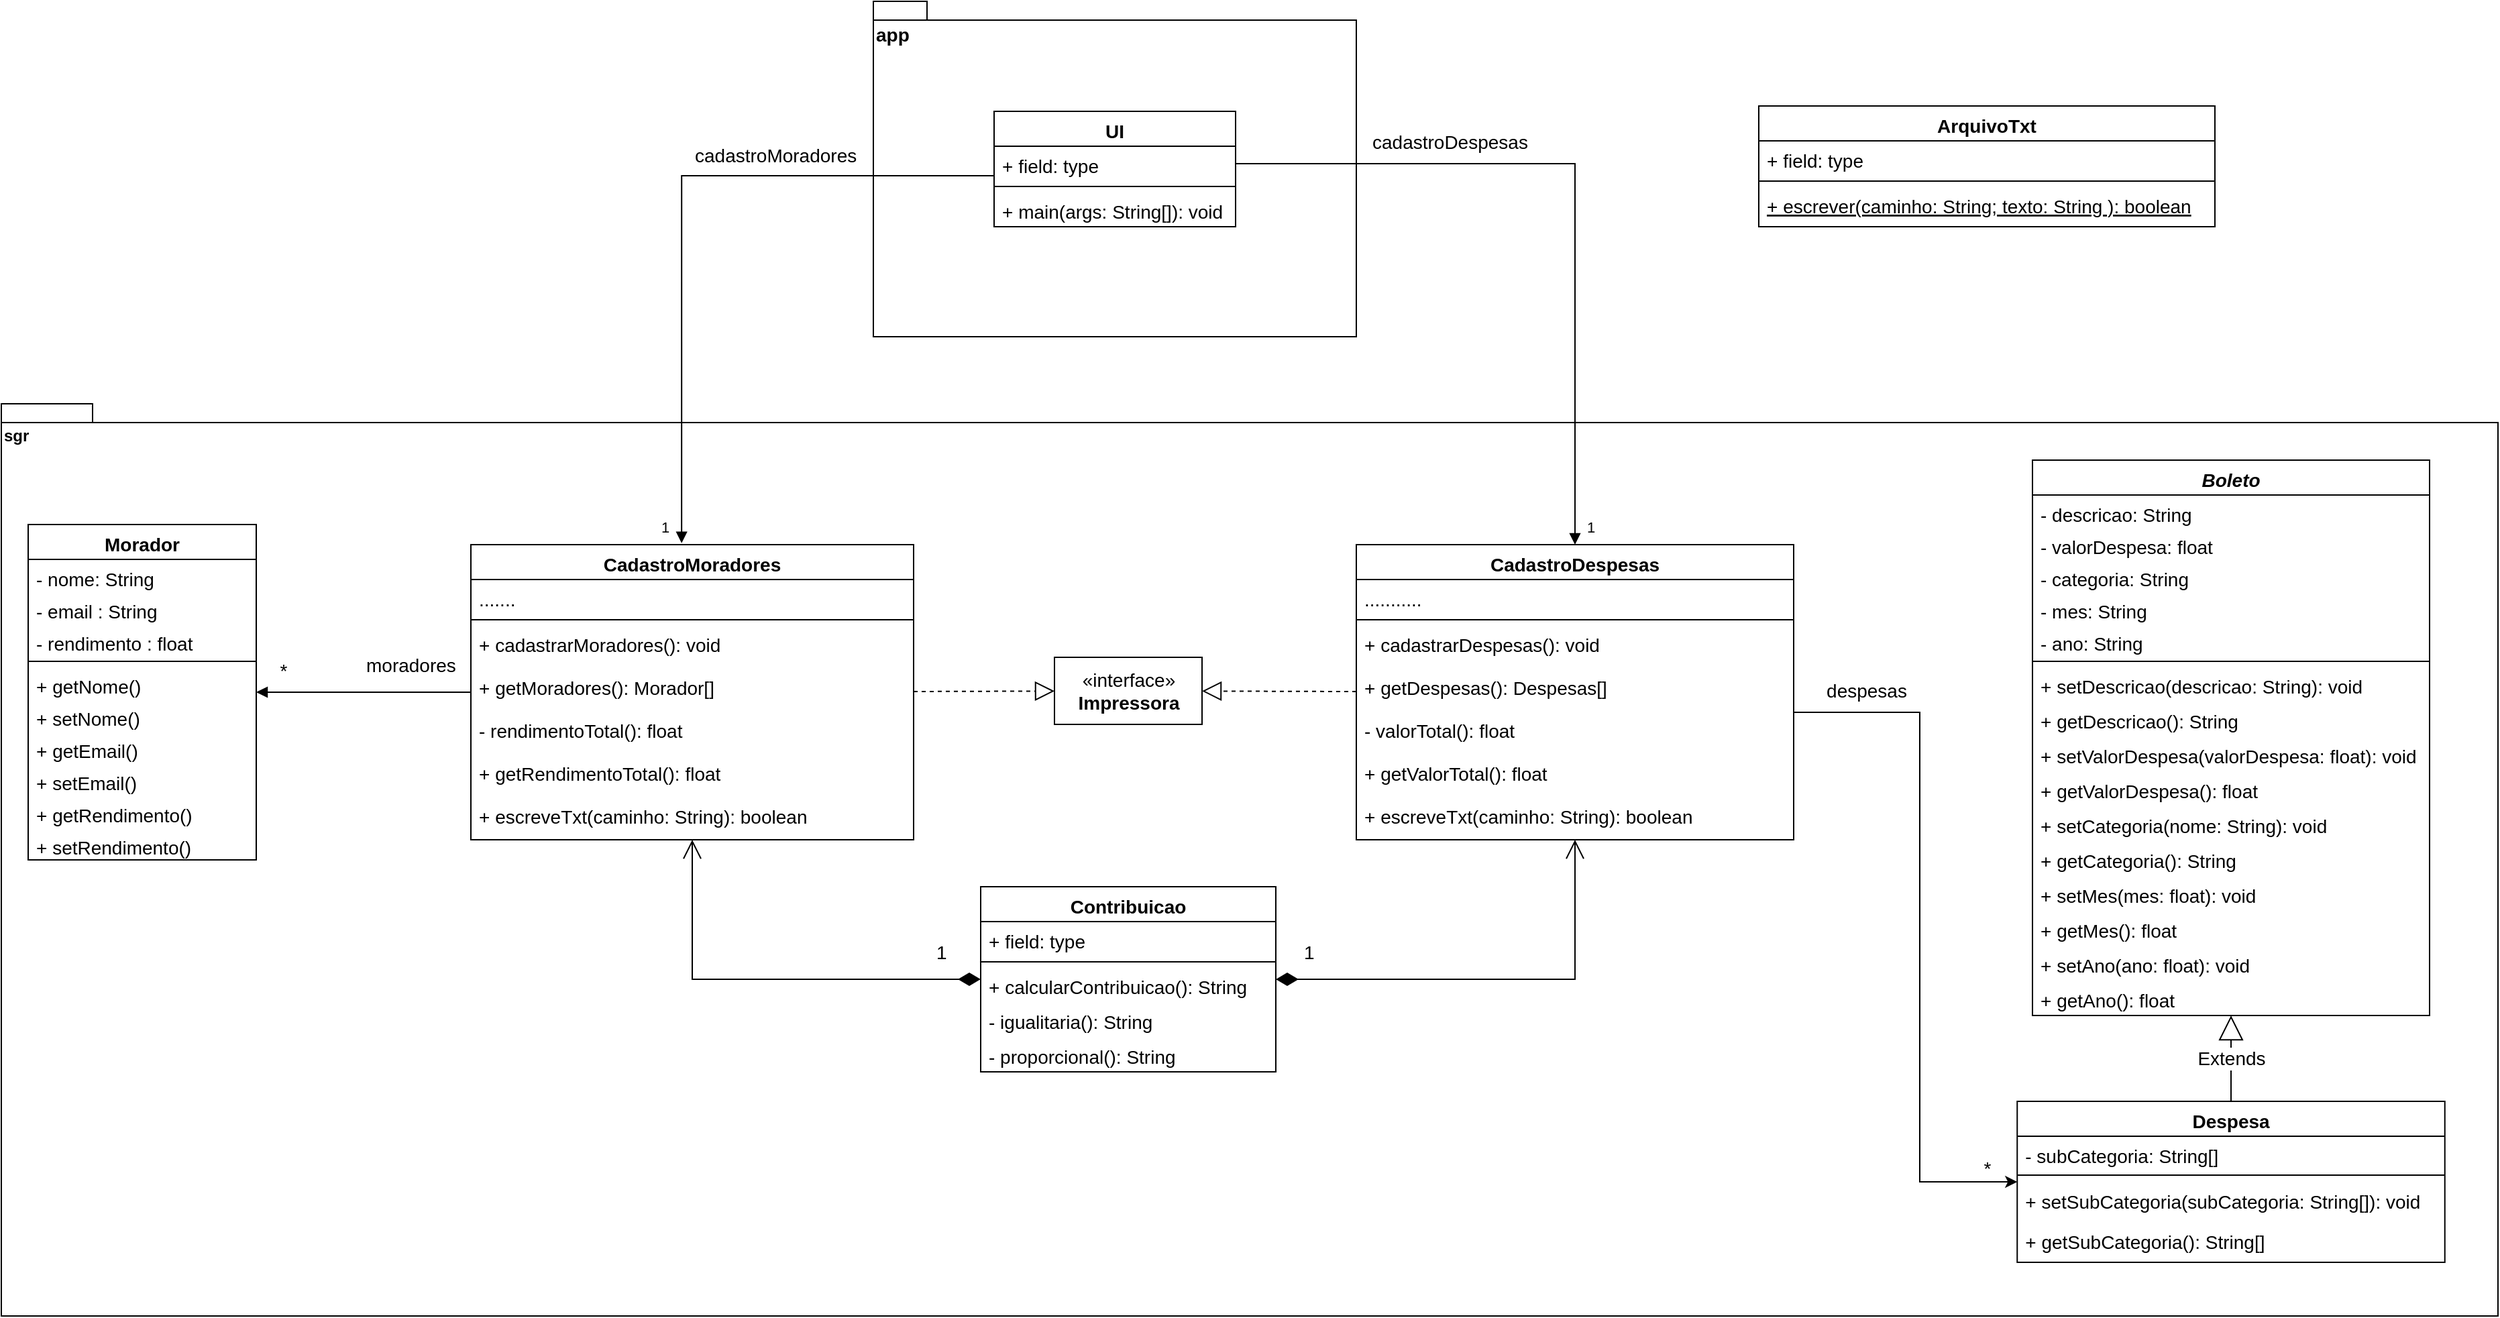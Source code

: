 <mxfile version="15.5.2" type="google"><diagram id="C5RBs43oDa-KdzZeNtuy" name="Page-1"><mxGraphModel dx="1021" dy="567" grid="1" gridSize="10" guides="1" tooltips="1" connect="1" arrows="1" fold="1" page="1" pageScale="1" pageWidth="827" pageHeight="1169" math="0" shadow="0"><root><mxCell id="WIyWlLk6GJQsqaUBKTNV-0"/><mxCell id="WIyWlLk6GJQsqaUBKTNV-1" parent="WIyWlLk6GJQsqaUBKTNV-0"/><mxCell id="xNXWVKMAMN7L08OLfPAN-0" value="&lt;div&gt;&lt;span&gt;sgr&lt;/span&gt;&lt;/div&gt;" style="shape=folder;fontStyle=1;spacingTop=10;tabWidth=40;tabHeight=14;tabPosition=left;html=1;align=left;verticalAlign=top;" parent="WIyWlLk6GJQsqaUBKTNV-1" vertex="1"><mxGeometry x="20" y="320" width="1861" height="680" as="geometry"/></mxCell><mxCell id="u0pGRMIQqxyopyg7J2VD-4" value="app" style="shape=folder;fontStyle=1;spacingTop=10;tabWidth=40;tabHeight=14;tabPosition=left;html=1;align=left;verticalAlign=top;fontSize=14;" parent="WIyWlLk6GJQsqaUBKTNV-1" vertex="1"><mxGeometry x="670" y="20" width="360" height="250" as="geometry"/></mxCell><mxCell id="zkfFHV4jXpPFQw0GAbJ--0" value="Morador" style="swimlane;fontStyle=1;align=center;verticalAlign=top;childLayout=stackLayout;horizontal=1;startSize=26;horizontalStack=0;resizeParent=1;resizeLast=0;collapsible=1;marginBottom=0;rounded=0;shadow=0;strokeWidth=1;fontSize=14;" parent="WIyWlLk6GJQsqaUBKTNV-1" vertex="1"><mxGeometry x="40" y="410" width="170" height="250" as="geometry"><mxRectangle x="230" y="140" width="160" height="26" as="alternateBounds"/></mxGeometry></mxCell><mxCell id="puoNkFgo_U0TkvvRev2m-22" value="- nome: String" style="text;align=left;verticalAlign=top;spacingLeft=4;spacingRight=4;overflow=hidden;rotatable=0;points=[[0,0.5],[1,0.5]];portConstraint=eastwest;fontSize=14;" parent="zkfFHV4jXpPFQw0GAbJ--0" vertex="1"><mxGeometry y="26" width="170" height="24" as="geometry"/></mxCell><mxCell id="puoNkFgo_U0TkvvRev2m-23" value="- email : String" style="text;align=left;verticalAlign=top;spacingLeft=4;spacingRight=4;overflow=hidden;rotatable=0;points=[[0,0.5],[1,0.5]];portConstraint=eastwest;fontSize=14;" parent="zkfFHV4jXpPFQw0GAbJ--0" vertex="1"><mxGeometry y="50" width="170" height="24" as="geometry"/></mxCell><mxCell id="zkfFHV4jXpPFQw0GAbJ--1" value="- rendimento : float" style="text;align=left;verticalAlign=top;spacingLeft=4;spacingRight=4;overflow=hidden;rotatable=0;points=[[0,0.5],[1,0.5]];portConstraint=eastwest;fontSize=14;" parent="zkfFHV4jXpPFQw0GAbJ--0" vertex="1"><mxGeometry y="74" width="170" height="24" as="geometry"/></mxCell><mxCell id="zkfFHV4jXpPFQw0GAbJ--4" value="" style="line;html=1;strokeWidth=1;align=left;verticalAlign=middle;spacingTop=-1;spacingLeft=3;spacingRight=3;rotatable=0;labelPosition=right;points=[];portConstraint=eastwest;fontSize=14;" parent="zkfFHV4jXpPFQw0GAbJ--0" vertex="1"><mxGeometry y="98" width="170" height="8" as="geometry"/></mxCell><mxCell id="puoNkFgo_U0TkvvRev2m-37" value="+ getNome()" style="text;align=left;verticalAlign=top;spacingLeft=4;spacingRight=4;overflow=hidden;rotatable=0;points=[[0,0.5],[1,0.5]];portConstraint=eastwest;fontSize=14;" parent="zkfFHV4jXpPFQw0GAbJ--0" vertex="1"><mxGeometry y="106" width="170" height="24" as="geometry"/></mxCell><mxCell id="puoNkFgo_U0TkvvRev2m-40" value="+ setNome()" style="text;align=left;verticalAlign=top;spacingLeft=4;spacingRight=4;overflow=hidden;rotatable=0;points=[[0,0.5],[1,0.5]];portConstraint=eastwest;fontSize=14;" parent="zkfFHV4jXpPFQw0GAbJ--0" vertex="1"><mxGeometry y="130" width="170" height="24" as="geometry"/></mxCell><mxCell id="puoNkFgo_U0TkvvRev2m-41" value="+ getEmail()" style="text;align=left;verticalAlign=top;spacingLeft=4;spacingRight=4;overflow=hidden;rotatable=0;points=[[0,0.5],[1,0.5]];portConstraint=eastwest;fontSize=14;" parent="zkfFHV4jXpPFQw0GAbJ--0" vertex="1"><mxGeometry y="154" width="170" height="24" as="geometry"/></mxCell><mxCell id="puoNkFgo_U0TkvvRev2m-42" value="+ setEmail()" style="text;align=left;verticalAlign=top;spacingLeft=4;spacingRight=4;overflow=hidden;rotatable=0;points=[[0,0.5],[1,0.5]];portConstraint=eastwest;fontSize=14;" parent="zkfFHV4jXpPFQw0GAbJ--0" vertex="1"><mxGeometry y="178" width="170" height="24" as="geometry"/></mxCell><mxCell id="puoNkFgo_U0TkvvRev2m-39" value="+ getRendimento()" style="text;align=left;verticalAlign=top;spacingLeft=4;spacingRight=4;overflow=hidden;rotatable=0;points=[[0,0.5],[1,0.5]];portConstraint=eastwest;fontSize=14;" parent="zkfFHV4jXpPFQw0GAbJ--0" vertex="1"><mxGeometry y="202" width="170" height="24" as="geometry"/></mxCell><mxCell id="puoNkFgo_U0TkvvRev2m-24" value="+ setRendimento()" style="text;align=left;verticalAlign=top;spacingLeft=4;spacingRight=4;overflow=hidden;rotatable=0;points=[[0,0.5],[1,0.5]];portConstraint=eastwest;fontSize=14;" parent="zkfFHV4jXpPFQw0GAbJ--0" vertex="1"><mxGeometry y="226" width="170" height="24" as="geometry"/></mxCell><mxCell id="Dwq1X6WkOCkx_bsHAiwj-23" value="Boleto" style="swimlane;fontStyle=3;align=center;verticalAlign=top;childLayout=stackLayout;horizontal=1;startSize=26;horizontalStack=0;resizeParent=1;resizeParentMax=0;resizeLast=0;collapsible=1;marginBottom=0;fontSize=14;" parent="WIyWlLk6GJQsqaUBKTNV-1" vertex="1"><mxGeometry x="1534.01" y="362" width="295.99" height="414" as="geometry"/></mxCell><mxCell id="u0pGRMIQqxyopyg7J2VD-105" value="- descricao: String" style="text;strokeColor=none;fillColor=none;align=left;verticalAlign=top;spacingLeft=4;spacingRight=4;overflow=hidden;rotatable=0;points=[[0,0.5],[1,0.5]];portConstraint=eastwest;fontSize=14;" parent="Dwq1X6WkOCkx_bsHAiwj-23" vertex="1"><mxGeometry y="26" width="295.99" height="24" as="geometry"/></mxCell><mxCell id="puoNkFgo_U0TkvvRev2m-17" value="- valorDespesa: float" style="text;strokeColor=none;fillColor=none;align=left;verticalAlign=top;spacingLeft=4;spacingRight=4;overflow=hidden;rotatable=0;points=[[0,0.5],[1,0.5]];portConstraint=eastwest;fontSize=14;" parent="Dwq1X6WkOCkx_bsHAiwj-23" vertex="1"><mxGeometry y="50" width="295.99" height="24" as="geometry"/></mxCell><mxCell id="puoNkFgo_U0TkvvRev2m-15" value="- categoria: String" style="text;strokeColor=none;fillColor=none;align=left;verticalAlign=top;spacingLeft=4;spacingRight=4;overflow=hidden;rotatable=0;points=[[0,0.5],[1,0.5]];portConstraint=eastwest;fontSize=14;" parent="Dwq1X6WkOCkx_bsHAiwj-23" vertex="1"><mxGeometry y="74" width="295.99" height="24" as="geometry"/></mxCell><mxCell id="u0pGRMIQqxyopyg7J2VD-5" value="- mes: String" style="text;strokeColor=none;fillColor=none;align=left;verticalAlign=top;spacingLeft=4;spacingRight=4;overflow=hidden;rotatable=0;points=[[0,0.5],[1,0.5]];portConstraint=eastwest;fontSize=14;" parent="Dwq1X6WkOCkx_bsHAiwj-23" vertex="1"><mxGeometry y="98" width="295.99" height="24" as="geometry"/></mxCell><mxCell id="Dwq1X6WkOCkx_bsHAiwj-24" value="- ano: String" style="text;strokeColor=none;fillColor=none;align=left;verticalAlign=top;spacingLeft=4;spacingRight=4;overflow=hidden;rotatable=0;points=[[0,0.5],[1,0.5]];portConstraint=eastwest;fontSize=14;" parent="Dwq1X6WkOCkx_bsHAiwj-23" vertex="1"><mxGeometry y="122" width="295.99" height="24" as="geometry"/></mxCell><mxCell id="Dwq1X6WkOCkx_bsHAiwj-25" value="" style="line;strokeWidth=1;fillColor=none;align=left;verticalAlign=middle;spacingTop=-1;spacingLeft=3;spacingRight=3;rotatable=0;labelPosition=right;points=[];portConstraint=eastwest;fontSize=14;" parent="Dwq1X6WkOCkx_bsHAiwj-23" vertex="1"><mxGeometry y="146" width="295.99" height="8" as="geometry"/></mxCell><mxCell id="u0pGRMIQqxyopyg7J2VD-136" value="+ setDescricao(descricao: String): void" style="text;strokeColor=none;fillColor=none;align=left;verticalAlign=top;spacingLeft=4;spacingRight=4;overflow=hidden;rotatable=0;points=[[0,0.5],[1,0.5]];portConstraint=eastwest;fontSize=14;" parent="Dwq1X6WkOCkx_bsHAiwj-23" vertex="1"><mxGeometry y="154" width="295.99" height="26" as="geometry"/></mxCell><mxCell id="u0pGRMIQqxyopyg7J2VD-137" value="+ getDescricao(): String" style="text;strokeColor=none;fillColor=none;align=left;verticalAlign=top;spacingLeft=4;spacingRight=4;overflow=hidden;rotatable=0;points=[[0,0.5],[1,0.5]];portConstraint=eastwest;fontSize=14;" parent="Dwq1X6WkOCkx_bsHAiwj-23" vertex="1"><mxGeometry y="180" width="295.99" height="26" as="geometry"/></mxCell><mxCell id="u0pGRMIQqxyopyg7J2VD-139" value="+ setValorDespesa(valorDespesa: float): void" style="text;strokeColor=none;fillColor=none;align=left;verticalAlign=top;spacingLeft=4;spacingRight=4;overflow=hidden;rotatable=0;points=[[0,0.5],[1,0.5]];portConstraint=eastwest;fontSize=14;" parent="Dwq1X6WkOCkx_bsHAiwj-23" vertex="1"><mxGeometry y="206" width="295.99" height="26" as="geometry"/></mxCell><mxCell id="u0pGRMIQqxyopyg7J2VD-140" value="+ getValorDespesa(): float" style="text;strokeColor=none;fillColor=none;align=left;verticalAlign=top;spacingLeft=4;spacingRight=4;overflow=hidden;rotatable=0;points=[[0,0.5],[1,0.5]];portConstraint=eastwest;fontSize=14;" parent="Dwq1X6WkOCkx_bsHAiwj-23" vertex="1"><mxGeometry y="232" width="295.99" height="26" as="geometry"/></mxCell><mxCell id="u0pGRMIQqxyopyg7J2VD-141" value="+ setCategoria(nome: String): void" style="text;strokeColor=none;fillColor=none;align=left;verticalAlign=top;spacingLeft=4;spacingRight=4;overflow=hidden;rotatable=0;points=[[0,0.5],[1,0.5]];portConstraint=eastwest;fontSize=14;" parent="Dwq1X6WkOCkx_bsHAiwj-23" vertex="1"><mxGeometry y="258" width="295.99" height="26" as="geometry"/></mxCell><mxCell id="u0pGRMIQqxyopyg7J2VD-138" value="+ getCategoria(): String" style="text;strokeColor=none;fillColor=none;align=left;verticalAlign=top;spacingLeft=4;spacingRight=4;overflow=hidden;rotatable=0;points=[[0,0.5],[1,0.5]];portConstraint=eastwest;fontSize=14;" parent="Dwq1X6WkOCkx_bsHAiwj-23" vertex="1"><mxGeometry y="284" width="295.99" height="26" as="geometry"/></mxCell><mxCell id="u0pGRMIQqxyopyg7J2VD-144" value="+ setMes(mes: float): void" style="text;strokeColor=none;fillColor=none;align=left;verticalAlign=top;spacingLeft=4;spacingRight=4;overflow=hidden;rotatable=0;points=[[0,0.5],[1,0.5]];portConstraint=eastwest;fontSize=14;" parent="Dwq1X6WkOCkx_bsHAiwj-23" vertex="1"><mxGeometry y="310" width="295.99" height="26" as="geometry"/></mxCell><mxCell id="u0pGRMIQqxyopyg7J2VD-143" value="+ getMes(): float" style="text;strokeColor=none;fillColor=none;align=left;verticalAlign=top;spacingLeft=4;spacingRight=4;overflow=hidden;rotatable=0;points=[[0,0.5],[1,0.5]];portConstraint=eastwest;fontSize=14;" parent="Dwq1X6WkOCkx_bsHAiwj-23" vertex="1"><mxGeometry y="336" width="295.99" height="26" as="geometry"/></mxCell><mxCell id="u0pGRMIQqxyopyg7J2VD-145" value="+ setAno(ano: float): void" style="text;strokeColor=none;fillColor=none;align=left;verticalAlign=top;spacingLeft=4;spacingRight=4;overflow=hidden;rotatable=0;points=[[0,0.5],[1,0.5]];portConstraint=eastwest;fontSize=14;" parent="Dwq1X6WkOCkx_bsHAiwj-23" vertex="1"><mxGeometry y="362" width="295.99" height="26" as="geometry"/></mxCell><mxCell id="u0pGRMIQqxyopyg7J2VD-142" value="+ getAno(): float" style="text;strokeColor=none;fillColor=none;align=left;verticalAlign=top;spacingLeft=4;spacingRight=4;overflow=hidden;rotatable=0;points=[[0,0.5],[1,0.5]];portConstraint=eastwest;fontSize=14;" parent="Dwq1X6WkOCkx_bsHAiwj-23" vertex="1"><mxGeometry y="388" width="295.99" height="26" as="geometry"/></mxCell><mxCell id="Dwq1X6WkOCkx_bsHAiwj-31" value="Despesa" style="swimlane;fontStyle=1;align=center;verticalAlign=top;childLayout=stackLayout;horizontal=1;startSize=26;horizontalStack=0;resizeParent=1;resizeParentMax=0;resizeLast=0;collapsible=1;marginBottom=0;fontSize=14;" parent="WIyWlLk6GJQsqaUBKTNV-1" vertex="1"><mxGeometry x="1522.63" y="840" width="318.75" height="120" as="geometry"/></mxCell><mxCell id="Dwq1X6WkOCkx_bsHAiwj-32" value="- subCategoria: String[]" style="text;strokeColor=none;fillColor=none;align=left;verticalAlign=top;spacingLeft=4;spacingRight=4;overflow=hidden;rotatable=0;points=[[0,0.5],[1,0.5]];portConstraint=eastwest;fontSize=14;" parent="Dwq1X6WkOCkx_bsHAiwj-31" vertex="1"><mxGeometry y="26" width="318.75" height="24" as="geometry"/></mxCell><mxCell id="Dwq1X6WkOCkx_bsHAiwj-33" value="" style="line;strokeWidth=1;fillColor=none;align=left;verticalAlign=middle;spacingTop=-1;spacingLeft=3;spacingRight=3;rotatable=0;labelPosition=right;points=[];portConstraint=eastwest;fontSize=14;" parent="Dwq1X6WkOCkx_bsHAiwj-31" vertex="1"><mxGeometry y="50" width="318.75" height="10" as="geometry"/></mxCell><mxCell id="u0pGRMIQqxyopyg7J2VD-134" value="+ setSubCategoria(subCategoria: String[]): void" style="text;strokeColor=none;fillColor=none;align=left;verticalAlign=top;spacingLeft=4;spacingRight=4;overflow=hidden;rotatable=0;points=[[0,0.5],[1,0.5]];portConstraint=eastwest;fontSize=14;" parent="Dwq1X6WkOCkx_bsHAiwj-31" vertex="1"><mxGeometry y="60" width="318.75" height="30" as="geometry"/></mxCell><mxCell id="puoNkFgo_U0TkvvRev2m-30" value="+ getSubCategoria(): String[]" style="text;strokeColor=none;fillColor=none;align=left;verticalAlign=top;spacingLeft=4;spacingRight=4;overflow=hidden;rotatable=0;points=[[0,0.5],[1,0.5]];portConstraint=eastwest;fontSize=14;" parent="Dwq1X6WkOCkx_bsHAiwj-31" vertex="1"><mxGeometry y="90" width="318.75" height="30" as="geometry"/></mxCell><mxCell id="u0pGRMIQqxyopyg7J2VD-0" value="UI" style="swimlane;fontStyle=1;align=center;verticalAlign=top;childLayout=stackLayout;horizontal=1;startSize=26;horizontalStack=0;resizeParent=1;resizeParentMax=0;resizeLast=0;collapsible=1;marginBottom=0;fontSize=14;" parent="WIyWlLk6GJQsqaUBKTNV-1" vertex="1"><mxGeometry x="760" y="102" width="180" height="86" as="geometry"/></mxCell><mxCell id="u0pGRMIQqxyopyg7J2VD-1" value="+ field: type" style="text;strokeColor=none;fillColor=none;align=left;verticalAlign=top;spacingLeft=4;spacingRight=4;overflow=hidden;rotatable=0;points=[[0,0.5],[1,0.5]];portConstraint=eastwest;fontSize=14;" parent="u0pGRMIQqxyopyg7J2VD-0" vertex="1"><mxGeometry y="26" width="180" height="26" as="geometry"/></mxCell><mxCell id="u0pGRMIQqxyopyg7J2VD-2" value="" style="line;strokeWidth=1;fillColor=none;align=left;verticalAlign=middle;spacingTop=-1;spacingLeft=3;spacingRight=3;rotatable=0;labelPosition=right;points=[];portConstraint=eastwest;fontSize=14;" parent="u0pGRMIQqxyopyg7J2VD-0" vertex="1"><mxGeometry y="52" width="180" height="8" as="geometry"/></mxCell><mxCell id="u0pGRMIQqxyopyg7J2VD-26" value="+ main(args: String[]): void" style="text;strokeColor=none;fillColor=none;align=left;verticalAlign=top;spacingLeft=4;spacingRight=4;overflow=hidden;rotatable=0;points=[[0,0.5],[1,0.5]];portConstraint=eastwest;fontSize=14;" parent="u0pGRMIQqxyopyg7J2VD-0" vertex="1"><mxGeometry y="60" width="180" height="26" as="geometry"/></mxCell><mxCell id="u0pGRMIQqxyopyg7J2VD-22" value="ArquivoTxt" style="swimlane;fontStyle=1;align=center;verticalAlign=top;childLayout=stackLayout;horizontal=1;startSize=26;horizontalStack=0;resizeParent=1;resizeParentMax=0;resizeLast=0;collapsible=1;marginBottom=0;fontSize=14;" parent="WIyWlLk6GJQsqaUBKTNV-1" vertex="1"><mxGeometry x="1330" y="98" width="340" height="90" as="geometry"/></mxCell><mxCell id="u0pGRMIQqxyopyg7J2VD-23" value="+ field: type" style="text;strokeColor=none;fillColor=none;align=left;verticalAlign=top;spacingLeft=4;spacingRight=4;overflow=hidden;rotatable=0;points=[[0,0.5],[1,0.5]];portConstraint=eastwest;fontSize=14;" parent="u0pGRMIQqxyopyg7J2VD-22" vertex="1"><mxGeometry y="26" width="340" height="26" as="geometry"/></mxCell><mxCell id="u0pGRMIQqxyopyg7J2VD-24" value="" style="line;strokeWidth=1;fillColor=none;align=left;verticalAlign=middle;spacingTop=-1;spacingLeft=3;spacingRight=3;rotatable=0;labelPosition=right;points=[];portConstraint=eastwest;fontSize=14;" parent="u0pGRMIQqxyopyg7J2VD-22" vertex="1"><mxGeometry y="52" width="340" height="8" as="geometry"/></mxCell><mxCell id="u0pGRMIQqxyopyg7J2VD-25" value="+ escrever(caminho: String; texto: String ): boolean" style="text;strokeColor=none;fillColor=none;align=left;verticalAlign=top;spacingLeft=4;spacingRight=4;overflow=hidden;rotatable=0;points=[[0,0.5],[1,0.5]];portConstraint=eastwest;fontSize=14;fontStyle=4" parent="u0pGRMIQqxyopyg7J2VD-22" vertex="1"><mxGeometry y="60" width="340" height="30" as="geometry"/></mxCell><mxCell id="u0pGRMIQqxyopyg7J2VD-30" value="CadastroMoradores" style="swimlane;fontStyle=1;align=center;verticalAlign=top;childLayout=stackLayout;horizontal=1;startSize=26;horizontalStack=0;resizeParent=1;resizeParentMax=0;resizeLast=0;collapsible=1;marginBottom=0;fontSize=14;" parent="WIyWlLk6GJQsqaUBKTNV-1" vertex="1"><mxGeometry x="370" y="425" width="330" height="220" as="geometry"/></mxCell><mxCell id="u0pGRMIQqxyopyg7J2VD-31" value=".......&#10;" style="text;strokeColor=none;fillColor=none;align=left;verticalAlign=top;spacingLeft=4;spacingRight=4;overflow=hidden;rotatable=0;points=[[0,0.5],[1,0.5]];portConstraint=eastwest;fontSize=14;" parent="u0pGRMIQqxyopyg7J2VD-30" vertex="1"><mxGeometry y="26" width="330" height="26" as="geometry"/></mxCell><mxCell id="u0pGRMIQqxyopyg7J2VD-32" value="" style="line;strokeWidth=1;fillColor=none;align=left;verticalAlign=middle;spacingTop=-1;spacingLeft=3;spacingRight=3;rotatable=0;labelPosition=right;points=[];portConstraint=eastwest;fontSize=14;" parent="u0pGRMIQqxyopyg7J2VD-30" vertex="1"><mxGeometry y="52" width="330" height="8" as="geometry"/></mxCell><mxCell id="u0pGRMIQqxyopyg7J2VD-61" value="+ cadastrarMoradores(): void" style="text;align=left;verticalAlign=top;spacingLeft=4;spacingRight=4;overflow=hidden;rotatable=0;points=[[0,0.5],[1,0.5]];portConstraint=eastwest;fontSize=14;shadow=1;" parent="u0pGRMIQqxyopyg7J2VD-30" vertex="1"><mxGeometry y="60" width="330" height="32" as="geometry"/></mxCell><mxCell id="CodN0ODGKA_24L6e_vzW-1" value="+ getMoradores(): Morador[]" style="text;align=left;verticalAlign=top;spacingLeft=4;spacingRight=4;overflow=hidden;rotatable=0;points=[[0,0.5],[1,0.5]];portConstraint=eastwest;fontSize=14;shadow=1;" parent="u0pGRMIQqxyopyg7J2VD-30" vertex="1"><mxGeometry y="92" width="330" height="32" as="geometry"/></mxCell><mxCell id="u0pGRMIQqxyopyg7J2VD-89" value="- rendimentoTotal(): float" style="text;align=left;verticalAlign=top;spacingLeft=4;spacingRight=4;overflow=hidden;rotatable=0;points=[[0,0.5],[1,0.5]];portConstraint=eastwest;fontSize=14;shadow=1;" parent="u0pGRMIQqxyopyg7J2VD-30" vertex="1"><mxGeometry y="124" width="330" height="32" as="geometry"/></mxCell><mxCell id="u0pGRMIQqxyopyg7J2VD-88" value="+ getRendimentoTotal(): float" style="text;align=left;verticalAlign=top;spacingLeft=4;spacingRight=4;overflow=hidden;rotatable=0;points=[[0,0.5],[1,0.5]];portConstraint=eastwest;fontSize=14;shadow=1;" parent="u0pGRMIQqxyopyg7J2VD-30" vertex="1"><mxGeometry y="156" width="330" height="32" as="geometry"/></mxCell><mxCell id="u0pGRMIQqxyopyg7J2VD-87" value="+ escreveTxt(caminho: String): boolean" style="text;align=left;verticalAlign=top;spacingLeft=4;spacingRight=4;overflow=hidden;rotatable=0;points=[[0,0.5],[1,0.5]];portConstraint=eastwest;fontSize=14;shadow=1;" parent="u0pGRMIQqxyopyg7J2VD-30" vertex="1"><mxGeometry y="188" width="330" height="32" as="geometry"/></mxCell><mxCell id="u0pGRMIQqxyopyg7J2VD-44" value="Contribuicao" style="swimlane;fontStyle=1;align=center;verticalAlign=top;childLayout=stackLayout;horizontal=1;startSize=26;horizontalStack=0;resizeParent=1;resizeParentMax=0;resizeLast=0;collapsible=1;marginBottom=0;fontSize=14;" parent="WIyWlLk6GJQsqaUBKTNV-1" vertex="1"><mxGeometry x="750" y="680" width="220" height="138" as="geometry"/></mxCell><mxCell id="u0pGRMIQqxyopyg7J2VD-45" value="+ field: type" style="text;strokeColor=none;fillColor=none;align=left;verticalAlign=top;spacingLeft=4;spacingRight=4;overflow=hidden;rotatable=0;points=[[0,0.5],[1,0.5]];portConstraint=eastwest;fontSize=14;" parent="u0pGRMIQqxyopyg7J2VD-44" vertex="1"><mxGeometry y="26" width="220" height="26" as="geometry"/></mxCell><mxCell id="u0pGRMIQqxyopyg7J2VD-46" value="" style="line;strokeWidth=1;fillColor=none;align=left;verticalAlign=middle;spacingTop=-1;spacingLeft=3;spacingRight=3;rotatable=0;labelPosition=right;points=[];portConstraint=eastwest;fontSize=14;" parent="u0pGRMIQqxyopyg7J2VD-44" vertex="1"><mxGeometry y="52" width="220" height="8" as="geometry"/></mxCell><mxCell id="u0pGRMIQqxyopyg7J2VD-57" value="+ calcularContribuicao(): String" style="text;strokeColor=none;fillColor=none;align=left;verticalAlign=top;spacingLeft=4;spacingRight=4;overflow=hidden;rotatable=0;points=[[0,0.5],[1,0.5]];portConstraint=eastwest;fontSize=14;" parent="u0pGRMIQqxyopyg7J2VD-44" vertex="1"><mxGeometry y="60" width="220" height="26" as="geometry"/></mxCell><mxCell id="u0pGRMIQqxyopyg7J2VD-56" value="- igualitaria(): String" style="text;strokeColor=none;fillColor=none;align=left;verticalAlign=top;spacingLeft=4;spacingRight=4;overflow=hidden;rotatable=0;points=[[0,0.5],[1,0.5]];portConstraint=eastwest;fontSize=14;" parent="u0pGRMIQqxyopyg7J2VD-44" vertex="1"><mxGeometry y="86" width="220" height="26" as="geometry"/></mxCell><mxCell id="u0pGRMIQqxyopyg7J2VD-47" value="- proporcional(): String" style="text;strokeColor=none;fillColor=none;align=left;verticalAlign=top;spacingLeft=4;spacingRight=4;overflow=hidden;rotatable=0;points=[[0,0.5],[1,0.5]];portConstraint=eastwest;fontSize=14;" parent="u0pGRMIQqxyopyg7J2VD-44" vertex="1"><mxGeometry y="112" width="220" height="26" as="geometry"/></mxCell><mxCell id="u0pGRMIQqxyopyg7J2VD-93" value="CadastroDespesas" style="swimlane;fontStyle=1;align=center;verticalAlign=top;childLayout=stackLayout;horizontal=1;startSize=26;horizontalStack=0;resizeParent=1;resizeParentMax=0;resizeLast=0;collapsible=1;marginBottom=0;fontSize=14;" parent="WIyWlLk6GJQsqaUBKTNV-1" vertex="1"><mxGeometry x="1030" y="425" width="326" height="220" as="geometry"/></mxCell><mxCell id="u0pGRMIQqxyopyg7J2VD-94" value="..........." style="text;strokeColor=none;fillColor=none;align=left;verticalAlign=top;spacingLeft=4;spacingRight=4;overflow=hidden;rotatable=0;points=[[0,0.5],[1,0.5]];portConstraint=eastwest;fontSize=14;" parent="u0pGRMIQqxyopyg7J2VD-93" vertex="1"><mxGeometry y="26" width="326" height="26" as="geometry"/></mxCell><mxCell id="u0pGRMIQqxyopyg7J2VD-95" value="" style="line;strokeWidth=1;fillColor=none;align=left;verticalAlign=middle;spacingTop=-1;spacingLeft=3;spacingRight=3;rotatable=0;labelPosition=right;points=[];portConstraint=eastwest;fontSize=14;" parent="u0pGRMIQqxyopyg7J2VD-93" vertex="1"><mxGeometry y="52" width="326" height="8" as="geometry"/></mxCell><mxCell id="u0pGRMIQqxyopyg7J2VD-96" value="+ cadastrarDespesas(): void" style="text;align=left;verticalAlign=top;spacingLeft=4;spacingRight=4;overflow=hidden;rotatable=0;points=[[0,0.5],[1,0.5]];portConstraint=eastwest;fontSize=14;shadow=1;" parent="u0pGRMIQqxyopyg7J2VD-93" vertex="1"><mxGeometry y="60" width="326" height="32" as="geometry"/></mxCell><mxCell id="CodN0ODGKA_24L6e_vzW-2" value="+ getDespesas(): Despesas[]" style="text;align=left;verticalAlign=top;spacingLeft=4;spacingRight=4;overflow=hidden;rotatable=0;points=[[0,0.5],[1,0.5]];portConstraint=eastwest;fontSize=14;shadow=1;" parent="u0pGRMIQqxyopyg7J2VD-93" vertex="1"><mxGeometry y="92" width="326" height="32" as="geometry"/></mxCell><mxCell id="u0pGRMIQqxyopyg7J2VD-98" value="- valorTotal(): float" style="text;align=left;verticalAlign=top;spacingLeft=4;spacingRight=4;overflow=hidden;rotatable=0;points=[[0,0.5],[1,0.5]];portConstraint=eastwest;fontSize=14;shadow=1;" parent="u0pGRMIQqxyopyg7J2VD-93" vertex="1"><mxGeometry y="124" width="326" height="32" as="geometry"/></mxCell><mxCell id="u0pGRMIQqxyopyg7J2VD-99" value="+ getValorTotal(): float" style="text;align=left;verticalAlign=top;spacingLeft=4;spacingRight=4;overflow=hidden;rotatable=0;points=[[0,0.5],[1,0.5]];portConstraint=eastwest;fontSize=14;shadow=1;" parent="u0pGRMIQqxyopyg7J2VD-93" vertex="1"><mxGeometry y="156" width="326" height="32" as="geometry"/></mxCell><mxCell id="u0pGRMIQqxyopyg7J2VD-97" value="+ escreveTxt(caminho: String): boolean" style="text;align=left;verticalAlign=top;spacingLeft=4;spacingRight=4;overflow=hidden;rotatable=0;points=[[0,0.5],[1,0.5]];portConstraint=eastwest;fontSize=14;shadow=1;" parent="u0pGRMIQqxyopyg7J2VD-93" vertex="1"><mxGeometry y="188" width="326" height="32" as="geometry"/></mxCell><mxCell id="u0pGRMIQqxyopyg7J2VD-102" value="despesas" style="text;html=1;align=center;verticalAlign=middle;resizable=0;points=[];autosize=1;strokeColor=none;fillColor=none;fontSize=14;rotation=0;" parent="WIyWlLk6GJQsqaUBKTNV-1" vertex="1"><mxGeometry x="1370" y="524" width="80" height="20" as="geometry"/></mxCell><mxCell id="u0pGRMIQqxyopyg7J2VD-103" value="*" style="text;html=1;align=center;verticalAlign=middle;resizable=0;points=[];autosize=1;strokeColor=none;fillColor=none;fontSize=14;" parent="WIyWlLk6GJQsqaUBKTNV-1" vertex="1"><mxGeometry x="1490" y="880" width="20" height="20" as="geometry"/></mxCell><mxCell id="u0pGRMIQqxyopyg7J2VD-106" value="«interface»&lt;br&gt;&lt;b&gt;Impressora&lt;/b&gt;" style="html=1;shadow=0;fontSize=14;align=center;verticalAlign=middle;" parent="WIyWlLk6GJQsqaUBKTNV-1" vertex="1"><mxGeometry x="805" y="509" width="110" height="50" as="geometry"/></mxCell><mxCell id="u0pGRMIQqxyopyg7J2VD-108" value="" style="endArrow=block;dashed=1;endFill=0;endSize=12;html=1;rounded=0;fontSize=14;" parent="WIyWlLk6GJQsqaUBKTNV-1" source="u0pGRMIQqxyopyg7J2VD-30" target="u0pGRMIQqxyopyg7J2VD-106" edge="1"><mxGeometry width="160" relative="1" as="geometry"><mxPoint x="790" y="590" as="sourcePoint"/><mxPoint x="950" y="590" as="targetPoint"/></mxGeometry></mxCell><mxCell id="u0pGRMIQqxyopyg7J2VD-109" value="" style="endArrow=block;dashed=1;endFill=0;endSize=12;html=1;rounded=0;fontSize=14;" parent="WIyWlLk6GJQsqaUBKTNV-1" source="u0pGRMIQqxyopyg7J2VD-93" target="u0pGRMIQqxyopyg7J2VD-106" edge="1"><mxGeometry width="160" relative="1" as="geometry"><mxPoint x="739.996" y="590.0" as="sourcePoint"/><mxPoint x="891.364" y="705.0" as="targetPoint"/></mxGeometry></mxCell><mxCell id="u0pGRMIQqxyopyg7J2VD-112" value="1" style="endArrow=open;html=1;endSize=12;startArrow=diamondThin;startSize=14;startFill=1;edgeStyle=orthogonalEdgeStyle;align=left;verticalAlign=bottom;rounded=0;fontSize=14;" parent="WIyWlLk6GJQsqaUBKTNV-1" source="u0pGRMIQqxyopyg7J2VD-44" target="u0pGRMIQqxyopyg7J2VD-30" edge="1"><mxGeometry x="-0.776" y="-9" relative="1" as="geometry"><mxPoint x="830" y="710" as="sourcePoint"/><mxPoint x="990" y="710" as="targetPoint"/><mxPoint as="offset"/></mxGeometry></mxCell><mxCell id="u0pGRMIQqxyopyg7J2VD-114" value="1" style="endArrow=open;html=1;endSize=12;startArrow=diamondThin;startSize=14;startFill=1;edgeStyle=orthogonalEdgeStyle;align=left;verticalAlign=bottom;rounded=0;fontSize=14;" parent="WIyWlLk6GJQsqaUBKTNV-1" source="u0pGRMIQqxyopyg7J2VD-44" target="u0pGRMIQqxyopyg7J2VD-93" edge="1"><mxGeometry x="-0.885" y="9" relative="1" as="geometry"><mxPoint x="1030" y="730" as="sourcePoint"/><mxPoint x="1190" y="730" as="targetPoint"/><mxPoint as="offset"/></mxGeometry></mxCell><mxCell id="u0pGRMIQqxyopyg7J2VD-132" value="Extends" style="endArrow=block;endSize=16;endFill=0;html=1;rounded=0;fontSize=14;" parent="WIyWlLk6GJQsqaUBKTNV-1" source="Dwq1X6WkOCkx_bsHAiwj-31" target="Dwq1X6WkOCkx_bsHAiwj-23" edge="1"><mxGeometry width="160" relative="1" as="geometry"><mxPoint x="1610" y="740" as="sourcePoint"/><mxPoint x="1770" y="740" as="targetPoint"/></mxGeometry></mxCell><mxCell id="8jCTjxnYiMHFil_QsCby-2" value="*" style="text;html=1;align=center;verticalAlign=middle;resizable=0;points=[];autosize=1;strokeColor=none;fillColor=none;fontSize=14;rotation=0;" parent="WIyWlLk6GJQsqaUBKTNV-1" vertex="1"><mxGeometry x="220" y="509" width="20" height="20" as="geometry"/></mxCell><mxCell id="u0pGRMIQqxyopyg7J2VD-62" value="moradores" style="endArrow=block;endFill=1;html=1;edgeStyle=orthogonalEdgeStyle;align=left;verticalAlign=top;rounded=0;fontSize=14;" parent="WIyWlLk6GJQsqaUBKTNV-1" source="u0pGRMIQqxyopyg7J2VD-30" target="zkfFHV4jXpPFQw0GAbJ--0" edge="1"><mxGeometry y="-35" relative="1" as="geometry"><mxPoint x="424" y="500.5" as="sourcePoint"/><mxPoint x="354" y="759.5" as="targetPoint"/><mxPoint as="offset"/><Array as="points"/></mxGeometry></mxCell><mxCell id="u0pGRMIQqxyopyg7J2VD-100" value="" style="edgeStyle=orthogonalEdgeStyle;rounded=0;orthogonalLoop=1;jettySize=auto;html=1;fontSize=14;" parent="WIyWlLk6GJQsqaUBKTNV-1" source="u0pGRMIQqxyopyg7J2VD-93" target="Dwq1X6WkOCkx_bsHAiwj-31" edge="1"><mxGeometry relative="1" as="geometry"><mxPoint x="1740" y="504.0" as="targetPoint"/><Array as="points"><mxPoint x="1450" y="550"/><mxPoint x="1450" y="900"/></Array></mxGeometry></mxCell><mxCell id="JMekh3jVperr1Kfb0raP-0" value="&lt;font style=&quot;font-size: 14px&quot;&gt;cadastroMoradores&lt;/font&gt;" style="endArrow=block;endFill=1;html=1;edgeStyle=orthogonalEdgeStyle;align=left;verticalAlign=top;rounded=0;entryX=0.476;entryY=-0.005;entryDx=0;entryDy=0;entryPerimeter=0;" edge="1" parent="WIyWlLk6GJQsqaUBKTNV-1" source="u0pGRMIQqxyopyg7J2VD-0" target="u0pGRMIQqxyopyg7J2VD-30"><mxGeometry x="-0.112" y="-30" relative="1" as="geometry"><mxPoint x="520" y="450" as="sourcePoint"/><mxPoint x="680" y="450" as="targetPoint"/><Array as="points"><mxPoint x="527" y="150"/></Array><mxPoint as="offset"/></mxGeometry></mxCell><mxCell id="JMekh3jVperr1Kfb0raP-1" value="1" style="edgeLabel;resizable=0;html=1;align=left;verticalAlign=bottom;" connectable="0" vertex="1" parent="JMekh3jVperr1Kfb0raP-0"><mxGeometry x="-1" relative="1" as="geometry"><mxPoint x="-250" y="270" as="offset"/></mxGeometry></mxCell><mxCell id="JMekh3jVperr1Kfb0raP-3" value="&lt;font style=&quot;font-size: 14px&quot;&gt;cadastroDespesas&lt;/font&gt;" style="endArrow=block;endFill=1;html=1;edgeStyle=orthogonalEdgeStyle;align=left;verticalAlign=top;rounded=0;entryX=0.5;entryY=0;entryDx=0;entryDy=0;exitX=1;exitY=0.5;exitDx=0;exitDy=0;" edge="1" parent="WIyWlLk6GJQsqaUBKTNV-1" source="u0pGRMIQqxyopyg7J2VD-1" target="u0pGRMIQqxyopyg7J2VD-93"><mxGeometry x="-0.628" y="31" relative="1" as="geometry"><mxPoint x="1180" y="140" as="sourcePoint"/><mxPoint x="1190" y="290" as="targetPoint"/><mxPoint as="offset"/></mxGeometry></mxCell><mxCell id="JMekh3jVperr1Kfb0raP-4" value="1" style="edgeLabel;resizable=0;html=1;align=left;verticalAlign=bottom;" connectable="0" vertex="1" parent="JMekh3jVperr1Kfb0raP-3"><mxGeometry x="-1" relative="1" as="geometry"><mxPoint x="260" y="279" as="offset"/></mxGeometry></mxCell></root></mxGraphModel></diagram></mxfile>